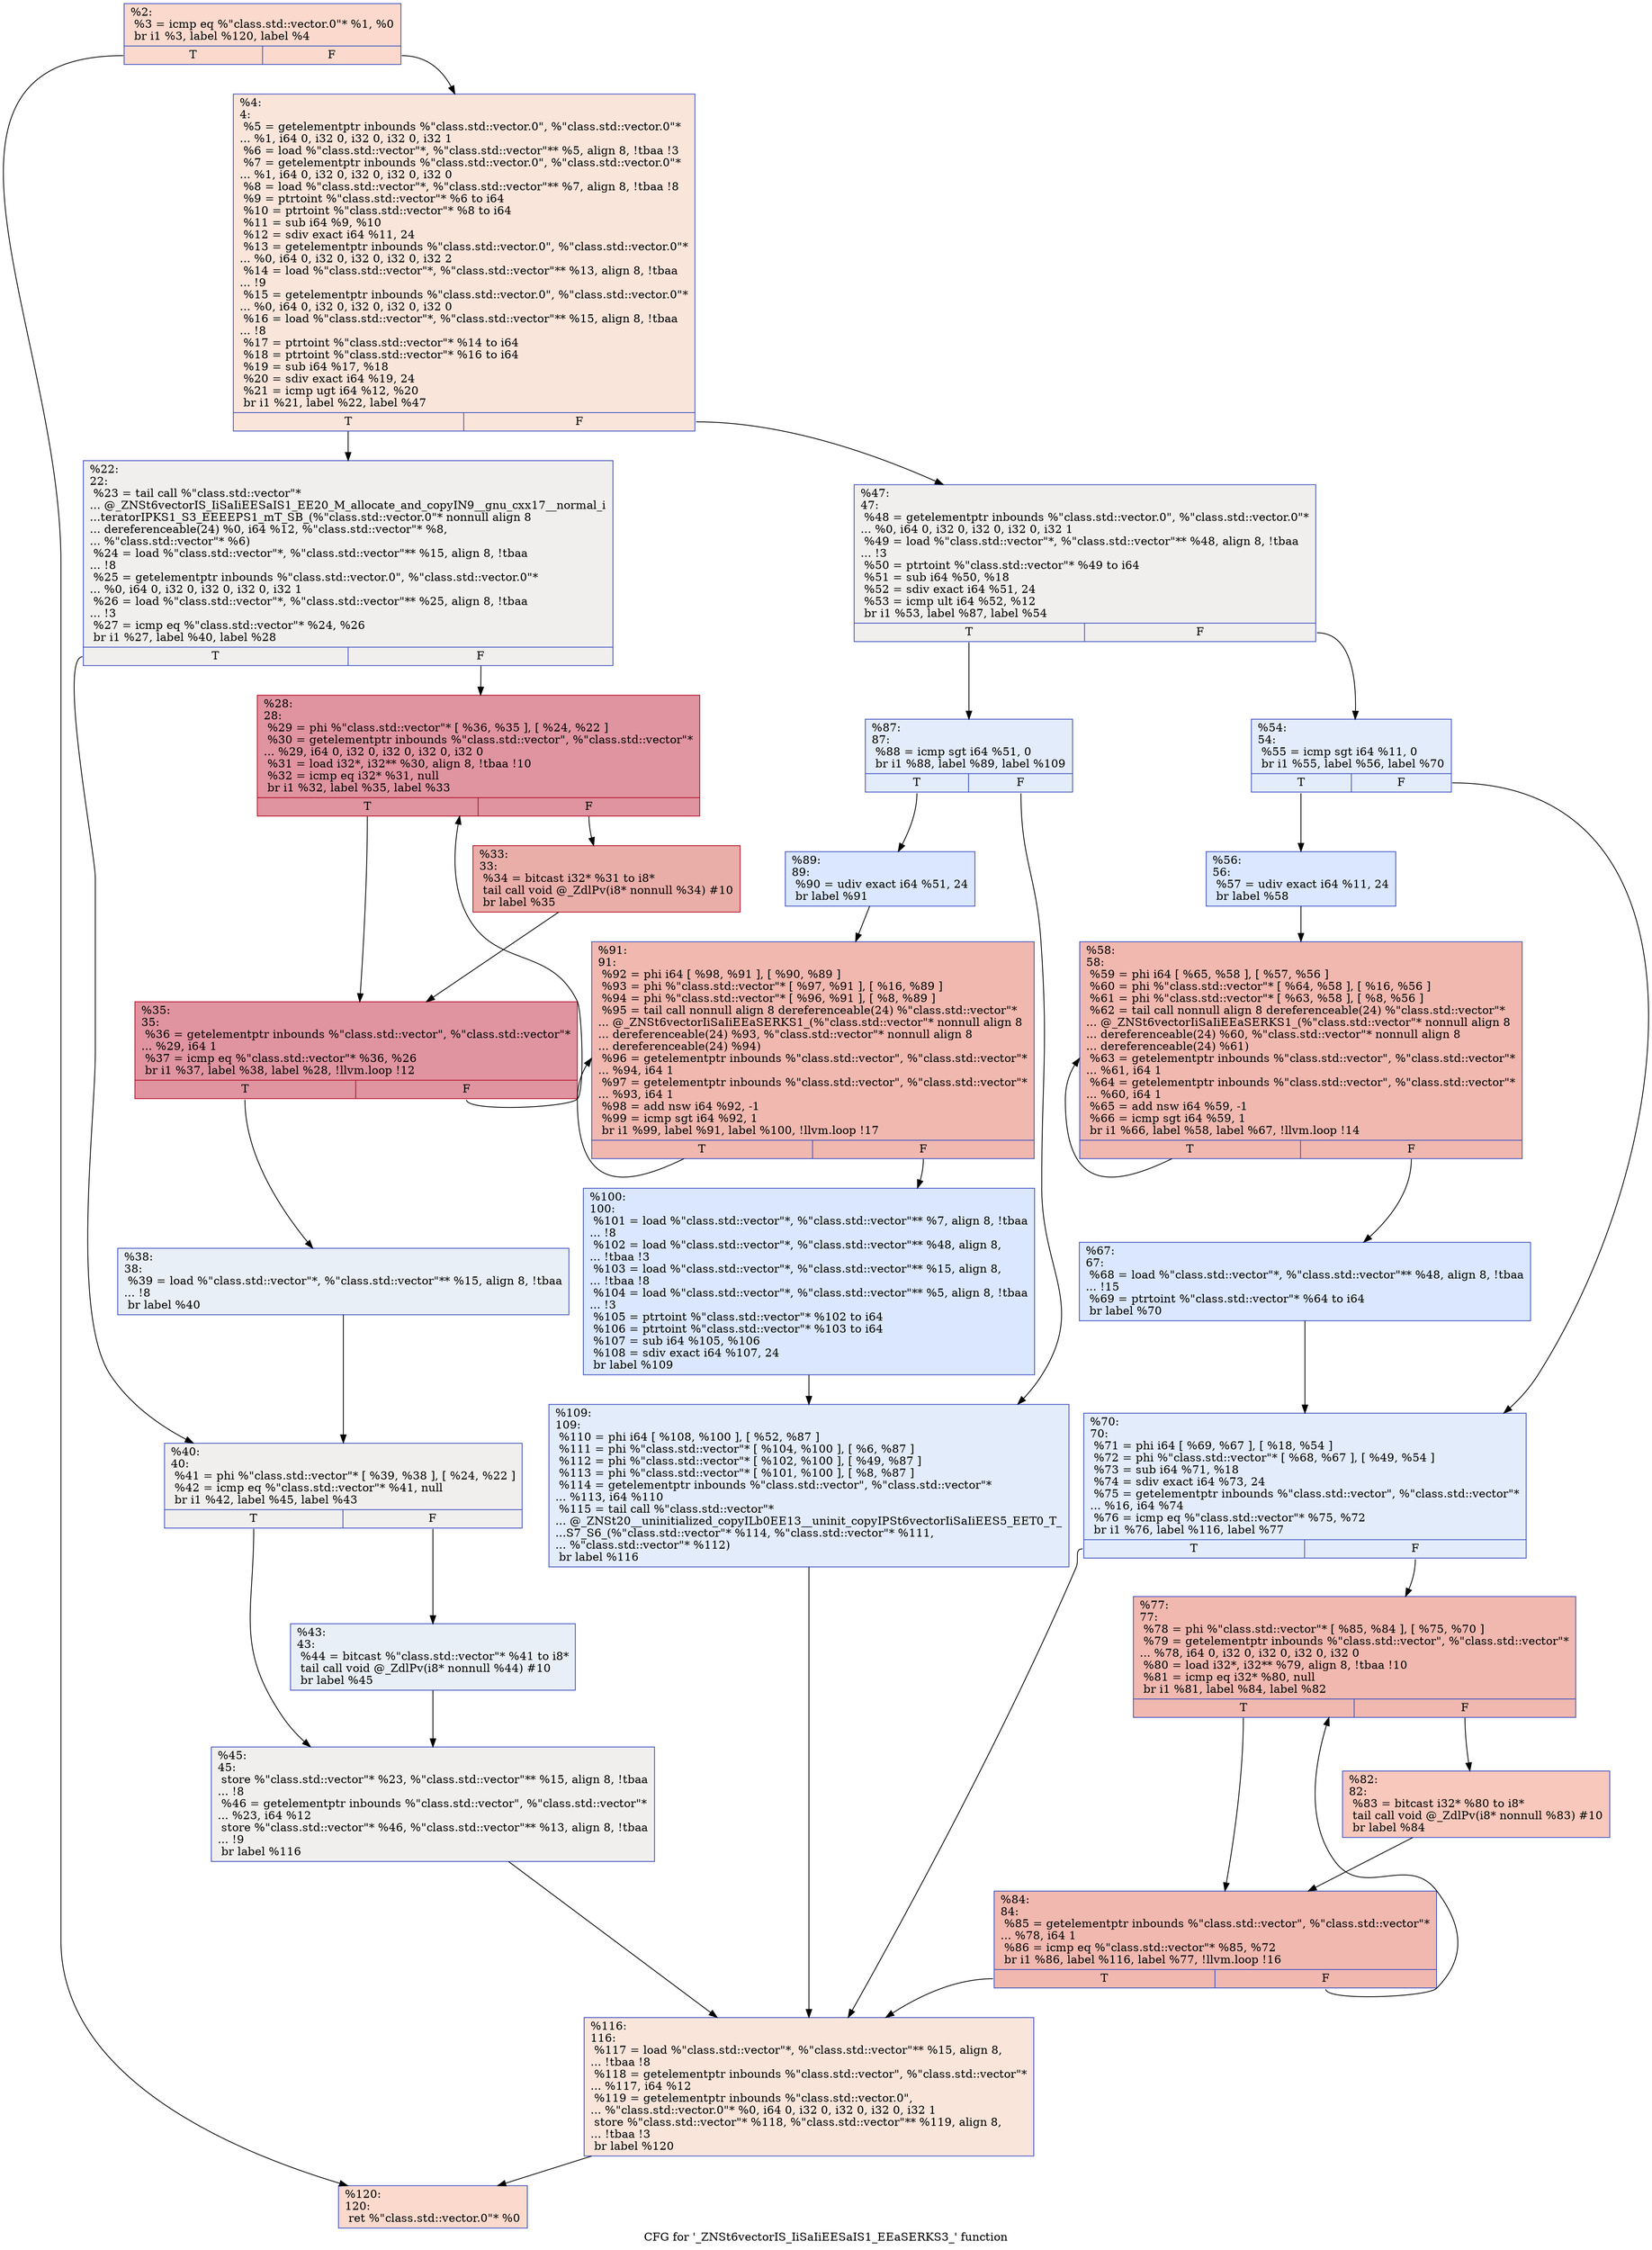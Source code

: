 digraph "CFG for '_ZNSt6vectorIS_IiSaIiEESaIS1_EEaSERKS3_' function" {
	label="CFG for '_ZNSt6vectorIS_IiSaIiEESaIS1_EEaSERKS3_' function";

	Node0x5599329115c0 [shape=record,color="#3d50c3ff", style=filled, fillcolor="#f7ac8e70",label="{%2:\l  %3 = icmp eq %\"class.std::vector.0\"* %1, %0\l  br i1 %3, label %120, label %4\l|{<s0>T|<s1>F}}"];
	Node0x5599329115c0:s0 -> Node0x559932911610;
	Node0x5599329115c0:s1 -> Node0x559932911660;
	Node0x559932911660 [shape=record,color="#3d50c3ff", style=filled, fillcolor="#f4c5ad70",label="{%4:\l4:                                                \l  %5 = getelementptr inbounds %\"class.std::vector.0\", %\"class.std::vector.0\"*\l... %1, i64 0, i32 0, i32 0, i32 0, i32 1\l  %6 = load %\"class.std::vector\"*, %\"class.std::vector\"** %5, align 8, !tbaa !3\l  %7 = getelementptr inbounds %\"class.std::vector.0\", %\"class.std::vector.0\"*\l... %1, i64 0, i32 0, i32 0, i32 0, i32 0\l  %8 = load %\"class.std::vector\"*, %\"class.std::vector\"** %7, align 8, !tbaa !8\l  %9 = ptrtoint %\"class.std::vector\"* %6 to i64\l  %10 = ptrtoint %\"class.std::vector\"* %8 to i64\l  %11 = sub i64 %9, %10\l  %12 = sdiv exact i64 %11, 24\l  %13 = getelementptr inbounds %\"class.std::vector.0\", %\"class.std::vector.0\"*\l... %0, i64 0, i32 0, i32 0, i32 0, i32 2\l  %14 = load %\"class.std::vector\"*, %\"class.std::vector\"** %13, align 8, !tbaa\l... !9\l  %15 = getelementptr inbounds %\"class.std::vector.0\", %\"class.std::vector.0\"*\l... %0, i64 0, i32 0, i32 0, i32 0, i32 0\l  %16 = load %\"class.std::vector\"*, %\"class.std::vector\"** %15, align 8, !tbaa\l... !8\l  %17 = ptrtoint %\"class.std::vector\"* %14 to i64\l  %18 = ptrtoint %\"class.std::vector\"* %16 to i64\l  %19 = sub i64 %17, %18\l  %20 = sdiv exact i64 %19, 24\l  %21 = icmp ugt i64 %12, %20\l  br i1 %21, label %22, label %47\l|{<s0>T|<s1>F}}"];
	Node0x559932911660:s0 -> Node0x559932911760;
	Node0x559932911660:s1 -> Node0x55993291d2a0;
	Node0x559932911760 [shape=record,color="#3d50c3ff", style=filled, fillcolor="#e0dbd870",label="{%22:\l22:                                               \l  %23 = tail call %\"class.std::vector\"*\l... @_ZNSt6vectorIS_IiSaIiEESaIS1_EE20_M_allocate_and_copyIN9__gnu_cxx17__normal_i\l...teratorIPKS1_S3_EEEEPS1_mT_SB_(%\"class.std::vector.0\"* nonnull align 8\l... dereferenceable(24) %0, i64 %12, %\"class.std::vector\"* %8,\l... %\"class.std::vector\"* %6)\l  %24 = load %\"class.std::vector\"*, %\"class.std::vector\"** %15, align 8, !tbaa\l... !8\l  %25 = getelementptr inbounds %\"class.std::vector.0\", %\"class.std::vector.0\"*\l... %0, i64 0, i32 0, i32 0, i32 0, i32 1\l  %26 = load %\"class.std::vector\"*, %\"class.std::vector\"** %25, align 8, !tbaa\l... !3\l  %27 = icmp eq %\"class.std::vector\"* %24, %26\l  br i1 %27, label %40, label %28\l|{<s0>T|<s1>F}}"];
	Node0x559932911760:s0 -> Node0x559932912c60;
	Node0x559932911760:s1 -> Node0x559932912cb0;
	Node0x559932912cb0 [shape=record,color="#b70d28ff", style=filled, fillcolor="#b70d2870",label="{%28:\l28:                                               \l  %29 = phi %\"class.std::vector\"* [ %36, %35 ], [ %24, %22 ]\l  %30 = getelementptr inbounds %\"class.std::vector\", %\"class.std::vector\"*\l... %29, i64 0, i32 0, i32 0, i32 0, i32 0\l  %31 = load i32*, i32** %30, align 8, !tbaa !10\l  %32 = icmp eq i32* %31, null\l  br i1 %32, label %35, label %33\l|{<s0>T|<s1>F}}"];
	Node0x559932912cb0:s0 -> Node0x559932912db0;
	Node0x559932912cb0:s1 -> Node0x5599329130d0;
	Node0x5599329130d0 [shape=record,color="#b70d28ff", style=filled, fillcolor="#d0473d70",label="{%33:\l33:                                               \l  %34 = bitcast i32* %31 to i8*\l  tail call void @_ZdlPv(i8* nonnull %34) #10\l  br label %35\l}"];
	Node0x5599329130d0 -> Node0x559932912db0;
	Node0x559932912db0 [shape=record,color="#b70d28ff", style=filled, fillcolor="#b70d2870",label="{%35:\l35:                                               \l  %36 = getelementptr inbounds %\"class.std::vector\", %\"class.std::vector\"*\l... %29, i64 1\l  %37 = icmp eq %\"class.std::vector\"* %36, %26\l  br i1 %37, label %38, label %28, !llvm.loop !12\l|{<s0>T|<s1>F}}"];
	Node0x559932912db0:s0 -> Node0x5599329134d0;
	Node0x559932912db0:s1 -> Node0x559932912cb0;
	Node0x5599329134d0 [shape=record,color="#3d50c3ff", style=filled, fillcolor="#cedaeb70",label="{%38:\l38:                                               \l  %39 = load %\"class.std::vector\"*, %\"class.std::vector\"** %15, align 8, !tbaa\l... !8\l  br label %40\l}"];
	Node0x5599329134d0 -> Node0x559932912c60;
	Node0x559932912c60 [shape=record,color="#3d50c3ff", style=filled, fillcolor="#e0dbd870",label="{%40:\l40:                                               \l  %41 = phi %\"class.std::vector\"* [ %39, %38 ], [ %24, %22 ]\l  %42 = icmp eq %\"class.std::vector\"* %41, null\l  br i1 %42, label %45, label %43\l|{<s0>T|<s1>F}}"];
	Node0x559932912c60:s0 -> Node0x5599329137f0;
	Node0x559932912c60:s1 -> Node0x559932913840;
	Node0x559932913840 [shape=record,color="#3d50c3ff", style=filled, fillcolor="#cedaeb70",label="{%43:\l43:                                               \l  %44 = bitcast %\"class.std::vector\"* %41 to i8*\l  tail call void @_ZdlPv(i8* nonnull %44) #10\l  br label %45\l}"];
	Node0x559932913840 -> Node0x5599329137f0;
	Node0x5599329137f0 [shape=record,color="#3d50c3ff", style=filled, fillcolor="#e0dbd870",label="{%45:\l45:                                               \l  store %\"class.std::vector\"* %23, %\"class.std::vector\"** %15, align 8, !tbaa\l... !8\l  %46 = getelementptr inbounds %\"class.std::vector\", %\"class.std::vector\"*\l... %23, i64 %12\l  store %\"class.std::vector\"* %46, %\"class.std::vector\"** %13, align 8, !tbaa\l... !9\l  br label %116\l}"];
	Node0x5599329137f0 -> Node0x559932913cf0;
	Node0x55993291d2a0 [shape=record,color="#3d50c3ff", style=filled, fillcolor="#e0dbd870",label="{%47:\l47:                                               \l  %48 = getelementptr inbounds %\"class.std::vector.0\", %\"class.std::vector.0\"*\l... %0, i64 0, i32 0, i32 0, i32 0, i32 1\l  %49 = load %\"class.std::vector\"*, %\"class.std::vector\"** %48, align 8, !tbaa\l... !3\l  %50 = ptrtoint %\"class.std::vector\"* %49 to i64\l  %51 = sub i64 %50, %18\l  %52 = sdiv exact i64 %51, 24\l  %53 = icmp ult i64 %52, %12\l  br i1 %53, label %87, label %54\l|{<s0>T|<s1>F}}"];
	Node0x55993291d2a0:s0 -> Node0x559932920240;
	Node0x55993291d2a0:s1 -> Node0x559932920290;
	Node0x559932920290 [shape=record,color="#3d50c3ff", style=filled, fillcolor="#bfd3f670",label="{%54:\l54:                                               \l  %55 = icmp sgt i64 %11, 0\l  br i1 %55, label %56, label %70\l|{<s0>T|<s1>F}}"];
	Node0x559932920290:s0 -> Node0x559932920420;
	Node0x559932920290:s1 -> Node0x559932920470;
	Node0x559932920420 [shape=record,color="#3d50c3ff", style=filled, fillcolor="#abc8fd70",label="{%56:\l56:                                               \l  %57 = udiv exact i64 %11, 24\l  br label %58\l}"];
	Node0x559932920420 -> Node0x559932920600;
	Node0x559932920600 [shape=record,color="#3d50c3ff", style=filled, fillcolor="#dc5d4a70",label="{%58:\l58:                                               \l  %59 = phi i64 [ %65, %58 ], [ %57, %56 ]\l  %60 = phi %\"class.std::vector\"* [ %64, %58 ], [ %16, %56 ]\l  %61 = phi %\"class.std::vector\"* [ %63, %58 ], [ %8, %56 ]\l  %62 = tail call nonnull align 8 dereferenceable(24) %\"class.std::vector\"*\l... @_ZNSt6vectorIiSaIiEEaSERKS1_(%\"class.std::vector\"* nonnull align 8\l... dereferenceable(24) %60, %\"class.std::vector\"* nonnull align 8\l... dereferenceable(24) %61)\l  %63 = getelementptr inbounds %\"class.std::vector\", %\"class.std::vector\"*\l... %61, i64 1\l  %64 = getelementptr inbounds %\"class.std::vector\", %\"class.std::vector\"*\l... %60, i64 1\l  %65 = add nsw i64 %59, -1\l  %66 = icmp sgt i64 %59, 1\l  br i1 %66, label %58, label %67, !llvm.loop !14\l|{<s0>T|<s1>F}}"];
	Node0x559932920600:s0 -> Node0x559932920600;
	Node0x559932920600:s1 -> Node0x5599329211c0;
	Node0x5599329211c0 [shape=record,color="#3d50c3ff", style=filled, fillcolor="#abc8fd70",label="{%67:\l67:                                               \l  %68 = load %\"class.std::vector\"*, %\"class.std::vector\"** %48, align 8, !tbaa\l... !15\l  %69 = ptrtoint %\"class.std::vector\"* %64 to i64\l  br label %70\l}"];
	Node0x5599329211c0 -> Node0x559932920470;
	Node0x559932920470 [shape=record,color="#3d50c3ff", style=filled, fillcolor="#bfd3f670",label="{%70:\l70:                                               \l  %71 = phi i64 [ %69, %67 ], [ %18, %54 ]\l  %72 = phi %\"class.std::vector\"* [ %68, %67 ], [ %49, %54 ]\l  %73 = sub i64 %71, %18\l  %74 = sdiv exact i64 %73, 24\l  %75 = getelementptr inbounds %\"class.std::vector\", %\"class.std::vector\"*\l... %16, i64 %74\l  %76 = icmp eq %\"class.std::vector\"* %75, %72\l  br i1 %76, label %116, label %77\l|{<s0>T|<s1>F}}"];
	Node0x559932920470:s0 -> Node0x559932913cf0;
	Node0x559932920470:s1 -> Node0x5599329217c0;
	Node0x5599329217c0 [shape=record,color="#3d50c3ff", style=filled, fillcolor="#dc5d4a70",label="{%77:\l77:                                               \l  %78 = phi %\"class.std::vector\"* [ %85, %84 ], [ %75, %70 ]\l  %79 = getelementptr inbounds %\"class.std::vector\", %\"class.std::vector\"*\l... %78, i64 0, i32 0, i32 0, i32 0, i32 0\l  %80 = load i32*, i32** %79, align 8, !tbaa !10\l  %81 = icmp eq i32* %80, null\l  br i1 %81, label %84, label %82\l|{<s0>T|<s1>F}}"];
	Node0x5599329217c0:s0 -> Node0x5599329218c0;
	Node0x5599329217c0:s1 -> Node0x559932921be0;
	Node0x559932921be0 [shape=record,color="#3d50c3ff", style=filled, fillcolor="#ed836670",label="{%82:\l82:                                               \l  %83 = bitcast i32* %80 to i8*\l  tail call void @_ZdlPv(i8* nonnull %83) #10\l  br label %84\l}"];
	Node0x559932921be0 -> Node0x5599329218c0;
	Node0x5599329218c0 [shape=record,color="#3d50c3ff", style=filled, fillcolor="#dc5d4a70",label="{%84:\l84:                                               \l  %85 = getelementptr inbounds %\"class.std::vector\", %\"class.std::vector\"*\l... %78, i64 1\l  %86 = icmp eq %\"class.std::vector\"* %85, %72\l  br i1 %86, label %116, label %77, !llvm.loop !16\l|{<s0>T|<s1>F}}"];
	Node0x5599329218c0:s0 -> Node0x559932913cf0;
	Node0x5599329218c0:s1 -> Node0x5599329217c0;
	Node0x559932920240 [shape=record,color="#3d50c3ff", style=filled, fillcolor="#bfd3f670",label="{%87:\l87:                                               \l  %88 = icmp sgt i64 %51, 0\l  br i1 %88, label %89, label %109\l|{<s0>T|<s1>F}}"];
	Node0x559932920240:s0 -> Node0x559932922200;
	Node0x559932920240:s1 -> Node0x559932922250;
	Node0x559932922200 [shape=record,color="#3d50c3ff", style=filled, fillcolor="#abc8fd70",label="{%89:\l89:                                               \l  %90 = udiv exact i64 %51, 24\l  br label %91\l}"];
	Node0x559932922200 -> Node0x5599329223e0;
	Node0x5599329223e0 [shape=record,color="#3d50c3ff", style=filled, fillcolor="#dc5d4a70",label="{%91:\l91:                                               \l  %92 = phi i64 [ %98, %91 ], [ %90, %89 ]\l  %93 = phi %\"class.std::vector\"* [ %97, %91 ], [ %16, %89 ]\l  %94 = phi %\"class.std::vector\"* [ %96, %91 ], [ %8, %89 ]\l  %95 = tail call nonnull align 8 dereferenceable(24) %\"class.std::vector\"*\l... @_ZNSt6vectorIiSaIiEEaSERKS1_(%\"class.std::vector\"* nonnull align 8\l... dereferenceable(24) %93, %\"class.std::vector\"* nonnull align 8\l... dereferenceable(24) %94)\l  %96 = getelementptr inbounds %\"class.std::vector\", %\"class.std::vector\"*\l... %94, i64 1\l  %97 = getelementptr inbounds %\"class.std::vector\", %\"class.std::vector\"*\l... %93, i64 1\l  %98 = add nsw i64 %92, -1\l  %99 = icmp sgt i64 %92, 1\l  br i1 %99, label %91, label %100, !llvm.loop !17\l|{<s0>T|<s1>F}}"];
	Node0x5599329223e0:s0 -> Node0x5599329223e0;
	Node0x5599329223e0:s1 -> Node0x559932922b10;
	Node0x559932922b10 [shape=record,color="#3d50c3ff", style=filled, fillcolor="#abc8fd70",label="{%100:\l100:                                              \l  %101 = load %\"class.std::vector\"*, %\"class.std::vector\"** %7, align 8, !tbaa\l... !8\l  %102 = load %\"class.std::vector\"*, %\"class.std::vector\"** %48, align 8,\l... !tbaa !3\l  %103 = load %\"class.std::vector\"*, %\"class.std::vector\"** %15, align 8,\l... !tbaa !8\l  %104 = load %\"class.std::vector\"*, %\"class.std::vector\"** %5, align 8, !tbaa\l... !3\l  %105 = ptrtoint %\"class.std::vector\"* %102 to i64\l  %106 = ptrtoint %\"class.std::vector\"* %103 to i64\l  %107 = sub i64 %105, %106\l  %108 = sdiv exact i64 %107, 24\l  br label %109\l}"];
	Node0x559932922b10 -> Node0x559932922250;
	Node0x559932922250 [shape=record,color="#3d50c3ff", style=filled, fillcolor="#bfd3f670",label="{%109:\l109:                                              \l  %110 = phi i64 [ %108, %100 ], [ %52, %87 ]\l  %111 = phi %\"class.std::vector\"* [ %104, %100 ], [ %6, %87 ]\l  %112 = phi %\"class.std::vector\"* [ %102, %100 ], [ %49, %87 ]\l  %113 = phi %\"class.std::vector\"* [ %101, %100 ], [ %8, %87 ]\l  %114 = getelementptr inbounds %\"class.std::vector\", %\"class.std::vector\"*\l... %113, i64 %110\l  %115 = tail call %\"class.std::vector\"*\l... @_ZNSt20__uninitialized_copyILb0EE13__uninit_copyIPSt6vectorIiSaIiEES5_EET0_T_\l...S7_S6_(%\"class.std::vector\"* %114, %\"class.std::vector\"* %111,\l... %\"class.std::vector\"* %112)\l  br label %116\l}"];
	Node0x559932922250 -> Node0x559932913cf0;
	Node0x559932913cf0 [shape=record,color="#3d50c3ff", style=filled, fillcolor="#f4c5ad70",label="{%116:\l116:                                              \l  %117 = load %\"class.std::vector\"*, %\"class.std::vector\"** %15, align 8,\l... !tbaa !8\l  %118 = getelementptr inbounds %\"class.std::vector\", %\"class.std::vector\"*\l... %117, i64 %12\l  %119 = getelementptr inbounds %\"class.std::vector.0\",\l... %\"class.std::vector.0\"* %0, i64 0, i32 0, i32 0, i32 0, i32 1\l  store %\"class.std::vector\"* %118, %\"class.std::vector\"** %119, align 8,\l... !tbaa !3\l  br label %120\l}"];
	Node0x559932913cf0 -> Node0x559932911610;
	Node0x559932911610 [shape=record,color="#3d50c3ff", style=filled, fillcolor="#f7ac8e70",label="{%120:\l120:                                              \l  ret %\"class.std::vector.0\"* %0\l}"];
}

